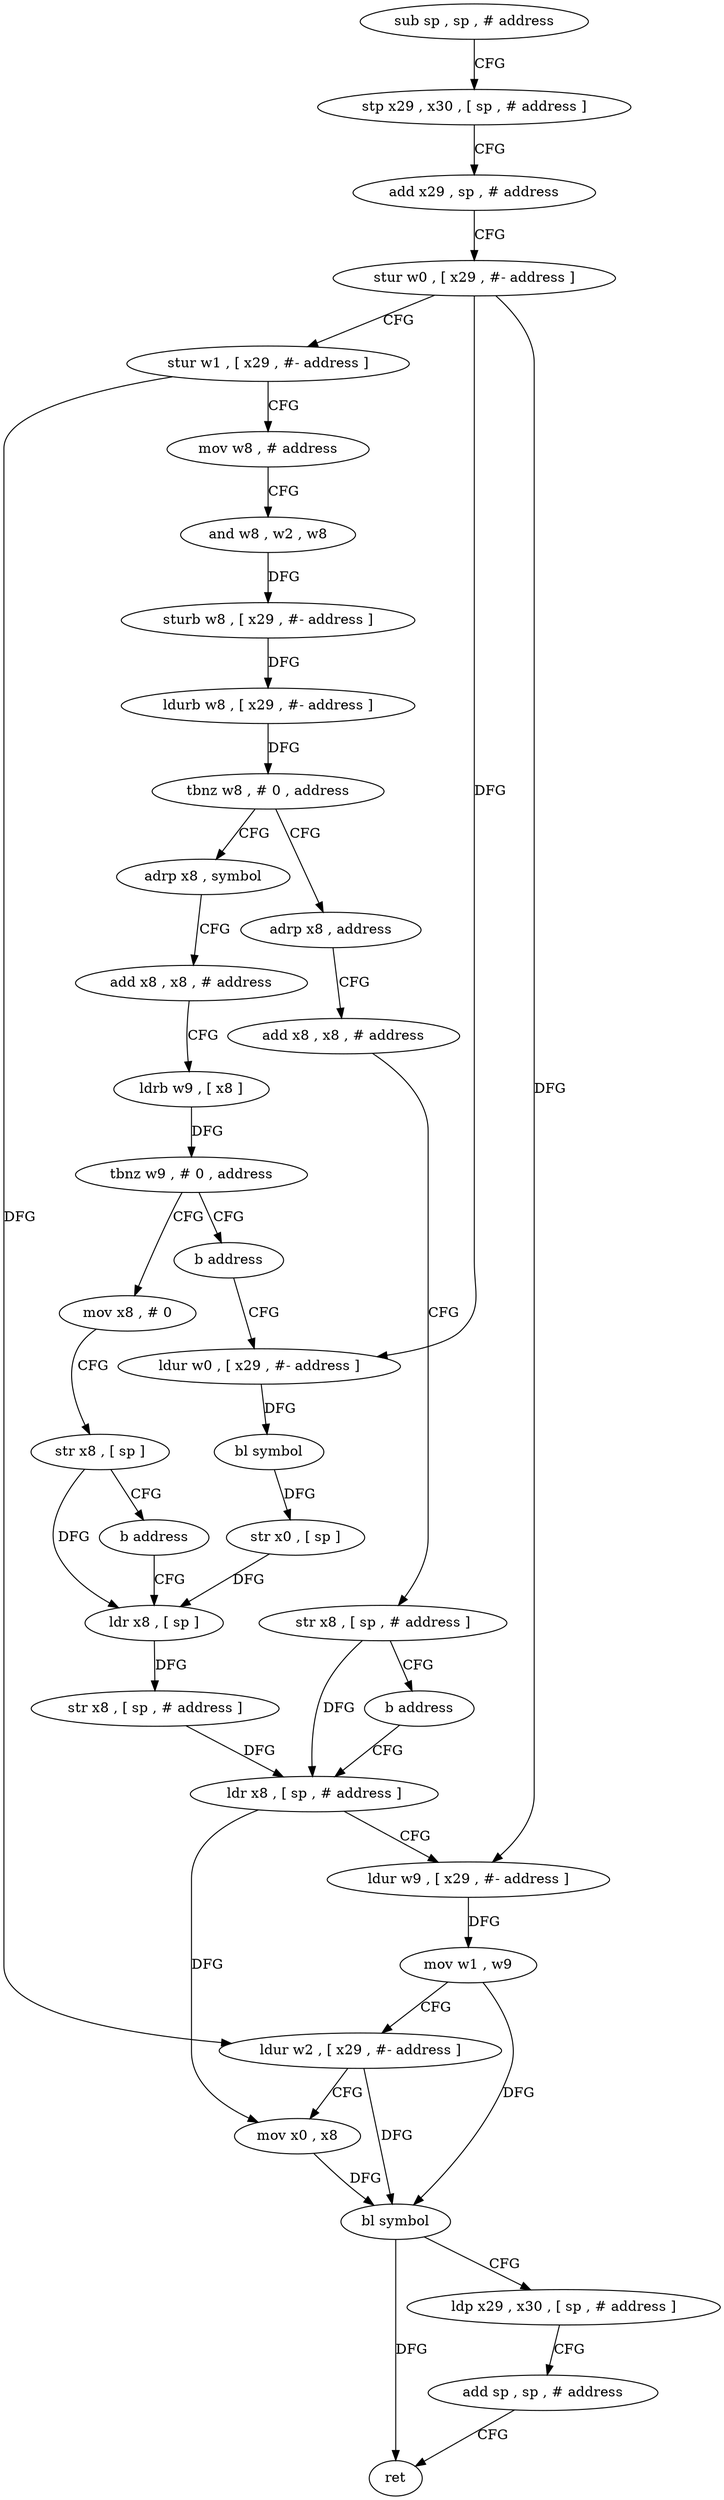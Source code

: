 digraph "func" {
"4252264" [label = "sub sp , sp , # address" ]
"4252268" [label = "stp x29 , x30 , [ sp , # address ]" ]
"4252272" [label = "add x29 , sp , # address" ]
"4252276" [label = "stur w0 , [ x29 , #- address ]" ]
"4252280" [label = "stur w1 , [ x29 , #- address ]" ]
"4252284" [label = "mov w8 , # address" ]
"4252288" [label = "and w8 , w2 , w8" ]
"4252292" [label = "sturb w8 , [ x29 , #- address ]" ]
"4252296" [label = "ldurb w8 , [ x29 , #- address ]" ]
"4252300" [label = "tbnz w8 , # 0 , address" ]
"4252320" [label = "adrp x8 , symbol" ]
"4252304" [label = "adrp x8 , address" ]
"4252324" [label = "add x8 , x8 , # address" ]
"4252328" [label = "ldrb w9 , [ x8 ]" ]
"4252332" [label = "tbnz w9 , # 0 , address" ]
"4252340" [label = "mov x8 , # 0" ]
"4252336" [label = "b address" ]
"4252308" [label = "add x8 , x8 , # address" ]
"4252312" [label = "str x8 , [ sp , # address ]" ]
"4252316" [label = "b address" ]
"4252372" [label = "ldr x8 , [ sp , # address ]" ]
"4252344" [label = "str x8 , [ sp ]" ]
"4252348" [label = "b address" ]
"4252364" [label = "ldr x8 , [ sp ]" ]
"4252352" [label = "ldur w0 , [ x29 , #- address ]" ]
"4252376" [label = "ldur w9 , [ x29 , #- address ]" ]
"4252380" [label = "mov w1 , w9" ]
"4252384" [label = "ldur w2 , [ x29 , #- address ]" ]
"4252388" [label = "mov x0 , x8" ]
"4252392" [label = "bl symbol" ]
"4252396" [label = "ldp x29 , x30 , [ sp , # address ]" ]
"4252400" [label = "add sp , sp , # address" ]
"4252404" [label = "ret" ]
"4252368" [label = "str x8 , [ sp , # address ]" ]
"4252356" [label = "bl symbol" ]
"4252360" [label = "str x0 , [ sp ]" ]
"4252264" -> "4252268" [ label = "CFG" ]
"4252268" -> "4252272" [ label = "CFG" ]
"4252272" -> "4252276" [ label = "CFG" ]
"4252276" -> "4252280" [ label = "CFG" ]
"4252276" -> "4252376" [ label = "DFG" ]
"4252276" -> "4252352" [ label = "DFG" ]
"4252280" -> "4252284" [ label = "CFG" ]
"4252280" -> "4252384" [ label = "DFG" ]
"4252284" -> "4252288" [ label = "CFG" ]
"4252288" -> "4252292" [ label = "DFG" ]
"4252292" -> "4252296" [ label = "DFG" ]
"4252296" -> "4252300" [ label = "DFG" ]
"4252300" -> "4252320" [ label = "CFG" ]
"4252300" -> "4252304" [ label = "CFG" ]
"4252320" -> "4252324" [ label = "CFG" ]
"4252304" -> "4252308" [ label = "CFG" ]
"4252324" -> "4252328" [ label = "CFG" ]
"4252328" -> "4252332" [ label = "DFG" ]
"4252332" -> "4252340" [ label = "CFG" ]
"4252332" -> "4252336" [ label = "CFG" ]
"4252340" -> "4252344" [ label = "CFG" ]
"4252336" -> "4252352" [ label = "CFG" ]
"4252308" -> "4252312" [ label = "CFG" ]
"4252312" -> "4252316" [ label = "CFG" ]
"4252312" -> "4252372" [ label = "DFG" ]
"4252316" -> "4252372" [ label = "CFG" ]
"4252372" -> "4252376" [ label = "CFG" ]
"4252372" -> "4252388" [ label = "DFG" ]
"4252344" -> "4252348" [ label = "CFG" ]
"4252344" -> "4252364" [ label = "DFG" ]
"4252348" -> "4252364" [ label = "CFG" ]
"4252364" -> "4252368" [ label = "DFG" ]
"4252352" -> "4252356" [ label = "DFG" ]
"4252376" -> "4252380" [ label = "DFG" ]
"4252380" -> "4252384" [ label = "CFG" ]
"4252380" -> "4252392" [ label = "DFG" ]
"4252384" -> "4252388" [ label = "CFG" ]
"4252384" -> "4252392" [ label = "DFG" ]
"4252388" -> "4252392" [ label = "DFG" ]
"4252392" -> "4252396" [ label = "CFG" ]
"4252392" -> "4252404" [ label = "DFG" ]
"4252396" -> "4252400" [ label = "CFG" ]
"4252400" -> "4252404" [ label = "CFG" ]
"4252368" -> "4252372" [ label = "DFG" ]
"4252356" -> "4252360" [ label = "DFG" ]
"4252360" -> "4252364" [ label = "DFG" ]
}
